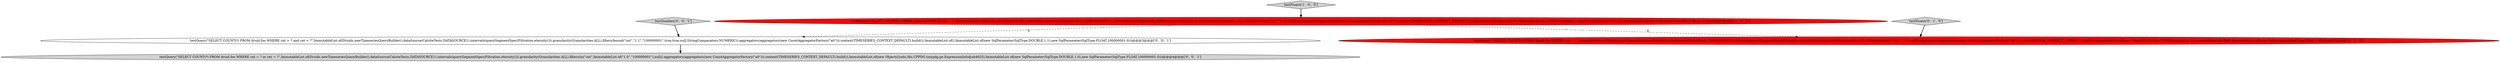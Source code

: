 digraph {
5 [style = filled, label = "testQuery(\"SELECT COUNT(*) FROM druid.foo WHERE cnt = ? or cnt = ?\",ImmutableList.of(Druids.newTimeseriesQueryBuilder().dataSource(CalciteTests.DATASOURCE1).intervals(querySegmentSpec(Filtration.eternity())).granularity(Granularities.ALL).filters(in(\"cnt\",ImmutableList.of(\"1.0\",\"100000001\"),null)).aggregators(aggregators(new CountAggregatorFactory(\"a0\"))).context(TIMESERIES_CONTEXT_DEFAULT).build()),ImmutableList.of(new Object((((edu.fdu.CPPDG.tinypdg.pe.ExpressionInfo@ab4625),ImmutableList.of(new SqlParameter(SqlType.DOUBLE,1.0),new SqlParameter(SqlType.FLOAT,100000001.0)))@@@4@@@['0', '0', '1']", fillcolor = lightgray, shape = ellipse image = "AAA0AAABBB3BBB"];
4 [style = filled, label = "testDoubles['0', '0', '1']", fillcolor = lightgray, shape = diamond image = "AAA0AAABBB3BBB"];
0 [style = filled, label = "testQuery(\"SELECT COUNT(*) FROM druid.foo WHERE cnt = ?\",ImmutableList.of(Druids.newTimeseriesQueryBuilder().dataSource(CalciteTests.DATASOURCE1).intervals(querySegmentSpec(Filtration.eternity())).granularity(Granularities.ALL).filters(selector(\"cnt\",\"1.0\",null)).aggregators(aggregators(new CountAggregatorFactory(\"a0\"))).context(TIMESERIES_CONTEXT_DEFAULT).build()),ImmutableList.of(new Object((((edu.fdu.CPPDG.tinypdg.pe.ExpressionInfo@ab4557),ImmutableList.of(new SqlParameter(SqlType.REAL,1.0f)))@@@3@@@['1', '0', '0']", fillcolor = red, shape = ellipse image = "AAA1AAABBB1BBB"];
1 [style = filled, label = "testFloats['1', '0', '0']", fillcolor = lightgray, shape = diamond image = "AAA0AAABBB1BBB"];
2 [style = filled, label = "testFloats['0', '1', '0']", fillcolor = lightgray, shape = diamond image = "AAA0AAABBB2BBB"];
3 [style = filled, label = "testQuery(\"SELECT COUNT(*) FROM druid.foo WHERE cnt = ?\",ImmutableList.of(Druids.newTimeseriesQueryBuilder().dataSource(CalciteTests.DATASOURCE1).intervals(querySegmentSpec(Filtration.eternity())).granularity(Granularities.ALL).filters(selector(\"cnt\",\"1.0\",null)).aggregators(aggregators(new CountAggregatorFactory(\"a0\"))).context(QUERY_CONTEXT_DEFAULT).build()),ImmutableList.of(new Object((((edu.fdu.CPPDG.tinypdg.pe.ExpressionInfo@ab4599),ImmutableList.of(new SqlParameter(SqlType.REAL,1.0f)))@@@3@@@['0', '1', '0']", fillcolor = red, shape = ellipse image = "AAA1AAABBB2BBB"];
6 [style = filled, label = "testQuery(\"SELECT COUNT(*) FROM druid.foo WHERE cnt > ? and cnt < ?\",ImmutableList.of(Druids.newTimeseriesQueryBuilder().dataSource(CalciteTests.DATASOURCE1).intervals(querySegmentSpec(Filtration.eternity())).granularity(Granularities.ALL).filters(bound(\"cnt\",\"1.1\",\"100000001\",true,true,null,StringComparators.NUMERIC)).aggregators(aggregators(new CountAggregatorFactory(\"a0\"))).context(TIMESERIES_CONTEXT_DEFAULT).build()),ImmutableList.of(),ImmutableList.of(new SqlParameter(SqlType.DOUBLE,1.1),new SqlParameter(SqlType.FLOAT,100000001.0)))@@@3@@@['0', '0', '1']", fillcolor = white, shape = ellipse image = "AAA0AAABBB3BBB"];
6->5 [style = bold, label=""];
0->3 [style = dashed, label="0"];
1->0 [style = bold, label=""];
4->6 [style = bold, label=""];
2->3 [style = bold, label=""];
0->6 [style = dashed, label="0"];
}
